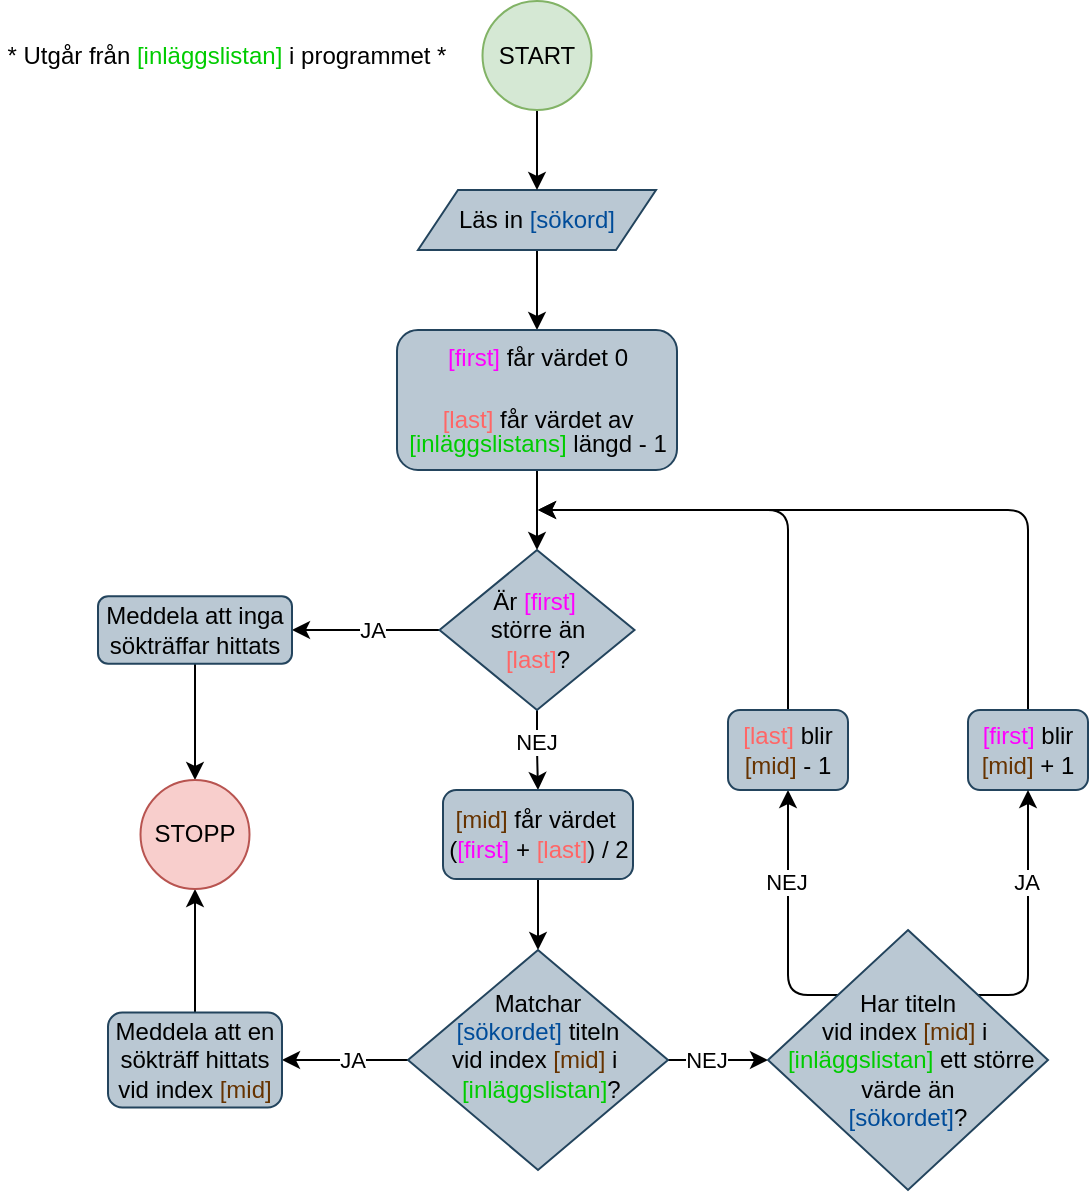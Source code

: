 <mxfile version="25.0.3">
  <diagram id="C5RBs43oDa-KdzZeNtuy" name="Page-1">
    <mxGraphModel dx="1077" dy="597" grid="1" gridSize="10" guides="1" tooltips="1" connect="1" arrows="1" fold="1" page="1" pageScale="1" pageWidth="827" pageHeight="1169" math="0" shadow="0">
      <root>
        <mxCell id="WIyWlLk6GJQsqaUBKTNV-0" />
        <mxCell id="WIyWlLk6GJQsqaUBKTNV-1" parent="WIyWlLk6GJQsqaUBKTNV-0" />
        <mxCell id="NNcjx37EwXT--_4ioJn4-33" style="edgeStyle=orthogonalEdgeStyle;shape=connector;curved=0;rounded=1;orthogonalLoop=1;jettySize=auto;html=1;exitX=0.5;exitY=1;exitDx=0;exitDy=0;entryX=0.5;entryY=0;entryDx=0;entryDy=0;strokeColor=default;align=center;verticalAlign=middle;fontFamily=Helvetica;fontSize=11;fontColor=default;labelBackgroundColor=default;endArrow=classic;" edge="1" parent="WIyWlLk6GJQsqaUBKTNV-1" source="NNcjx37EwXT--_4ioJn4-3" target="NNcjx37EwXT--_4ioJn4-18">
          <mxGeometry relative="1" as="geometry" />
        </mxCell>
        <mxCell id="NNcjx37EwXT--_4ioJn4-3" value="Läs in &lt;font color=&quot;#004c99&quot;&gt;[sökord]&lt;/font&gt;" style="shape=parallelogram;perimeter=parallelogramPerimeter;whiteSpace=wrap;html=1;fixedSize=1;fillColor=#bac8d3;strokeColor=#23445d;" vertex="1" parent="WIyWlLk6GJQsqaUBKTNV-1">
          <mxGeometry x="355" y="140" width="119" height="30" as="geometry" />
        </mxCell>
        <mxCell id="NNcjx37EwXT--_4ioJn4-4" value="* Utgår från &lt;font color=&quot;#00cc00&quot;&gt;[inläggslistan]&lt;/font&gt; i programmet *" style="text;html=1;align=center;verticalAlign=middle;whiteSpace=wrap;rounded=0;" vertex="1" parent="WIyWlLk6GJQsqaUBKTNV-1">
          <mxGeometry x="146.5" y="57.75" width="225" height="30" as="geometry" />
        </mxCell>
        <mxCell id="NNcjx37EwXT--_4ioJn4-35" style="edgeStyle=orthogonalEdgeStyle;shape=connector;curved=0;rounded=1;orthogonalLoop=1;jettySize=auto;html=1;exitX=0.5;exitY=1;exitDx=0;exitDy=0;entryX=0.5;entryY=0;entryDx=0;entryDy=0;strokeColor=default;align=center;verticalAlign=middle;fontFamily=Helvetica;fontSize=11;fontColor=default;labelBackgroundColor=default;endArrow=classic;" edge="1" parent="WIyWlLk6GJQsqaUBKTNV-1" source="NNcjx37EwXT--_4ioJn4-18" target="NNcjx37EwXT--_4ioJn4-34">
          <mxGeometry relative="1" as="geometry" />
        </mxCell>
        <mxCell id="NNcjx37EwXT--_4ioJn4-18" value="&lt;div style=&quot;line-height: 90%;&quot;&gt;&lt;font color=&quot;#ff00ff&quot;&gt;[first]&lt;/font&gt; får värdet 0&lt;/div&gt;&lt;div style=&quot;line-height: 160%;&quot;&gt;&lt;br&gt;&lt;/div&gt;&lt;div style=&quot;line-height: 100%;&quot;&gt;&lt;font color=&quot;#ff6666&quot;&gt;[last]&lt;/font&gt; får värdet av &lt;font color=&quot;#00cc00&quot;&gt;[inläggslistans]&lt;/font&gt; längd - 1&lt;br&gt;&lt;/div&gt;" style="rounded=1;whiteSpace=wrap;html=1;fontSize=12;glass=0;strokeWidth=1;shadow=0;fillColor=#bac8d3;strokeColor=#23445d;" vertex="1" parent="WIyWlLk6GJQsqaUBKTNV-1">
          <mxGeometry x="344.5" y="210" width="140" height="70" as="geometry" />
        </mxCell>
        <mxCell id="NNcjx37EwXT--_4ioJn4-54" style="edgeStyle=orthogonalEdgeStyle;shape=connector;curved=0;rounded=1;orthogonalLoop=1;jettySize=auto;html=1;exitX=0.5;exitY=1;exitDx=0;exitDy=0;entryX=0.5;entryY=0;entryDx=0;entryDy=0;strokeColor=default;align=center;verticalAlign=middle;fontFamily=Helvetica;fontSize=11;fontColor=default;labelBackgroundColor=default;endArrow=classic;" edge="1" parent="WIyWlLk6GJQsqaUBKTNV-1" source="NNcjx37EwXT--_4ioJn4-31" target="NNcjx37EwXT--_4ioJn4-3">
          <mxGeometry relative="1" as="geometry" />
        </mxCell>
        <mxCell id="NNcjx37EwXT--_4ioJn4-31" value="START" style="ellipse;whiteSpace=wrap;html=1;aspect=fixed;fillColor=#d5e8d4;strokeColor=#82b366;" vertex="1" parent="WIyWlLk6GJQsqaUBKTNV-1">
          <mxGeometry x="387.25" y="45.5" width="54.5" height="54.5" as="geometry" />
        </mxCell>
        <mxCell id="NNcjx37EwXT--_4ioJn4-48" style="edgeStyle=orthogonalEdgeStyle;shape=connector;curved=0;rounded=1;orthogonalLoop=1;jettySize=auto;html=1;exitX=0.5;exitY=1;exitDx=0;exitDy=0;entryX=0.5;entryY=0;entryDx=0;entryDy=0;strokeColor=default;align=center;verticalAlign=middle;fontFamily=Helvetica;fontSize=11;fontColor=default;labelBackgroundColor=default;endArrow=classic;" edge="1" parent="WIyWlLk6GJQsqaUBKTNV-1" source="NNcjx37EwXT--_4ioJn4-34" target="NNcjx37EwXT--_4ioJn4-36">
          <mxGeometry relative="1" as="geometry" />
        </mxCell>
        <mxCell id="NNcjx37EwXT--_4ioJn4-62" value="NEJ" style="edgeLabel;html=1;align=center;verticalAlign=middle;resizable=0;points=[];fontFamily=Helvetica;fontSize=11;fontColor=default;labelBackgroundColor=default;" vertex="1" connectable="0" parent="NNcjx37EwXT--_4ioJn4-48">
          <mxGeometry x="-0.219" y="1" relative="1" as="geometry">
            <mxPoint x="-2" as="offset" />
          </mxGeometry>
        </mxCell>
        <mxCell id="NNcjx37EwXT--_4ioJn4-59" style="edgeStyle=orthogonalEdgeStyle;shape=connector;curved=0;rounded=1;orthogonalLoop=1;jettySize=auto;html=1;exitX=0;exitY=0.5;exitDx=0;exitDy=0;entryX=1;entryY=0.5;entryDx=0;entryDy=0;strokeColor=default;align=center;verticalAlign=middle;fontFamily=Helvetica;fontSize=11;fontColor=default;labelBackgroundColor=default;endArrow=classic;" edge="1" parent="WIyWlLk6GJQsqaUBKTNV-1" source="NNcjx37EwXT--_4ioJn4-34" target="NNcjx37EwXT--_4ioJn4-55">
          <mxGeometry relative="1" as="geometry" />
        </mxCell>
        <mxCell id="NNcjx37EwXT--_4ioJn4-67" value="JA" style="edgeLabel;html=1;align=center;verticalAlign=middle;resizable=0;points=[];fontFamily=Helvetica;fontSize=11;fontColor=default;labelBackgroundColor=default;" vertex="1" connectable="0" parent="NNcjx37EwXT--_4ioJn4-59">
          <mxGeometry x="0.044" y="-1" relative="1" as="geometry">
            <mxPoint x="4" y="1" as="offset" />
          </mxGeometry>
        </mxCell>
        <mxCell id="NNcjx37EwXT--_4ioJn4-34" value="&lt;div&gt;Är &lt;font color=&quot;#ff00ff&quot;&gt;[first]&lt;/font&gt;&amp;nbsp;&lt;/div&gt;&lt;div&gt;större än &lt;font color=&quot;#ff6666&quot;&gt;&lt;br&gt;&lt;/font&gt;&lt;/div&gt;&lt;div&gt;&lt;font color=&quot;#ff6666&quot;&gt;[last]&lt;/font&gt;?&lt;/div&gt;" style="rhombus;whiteSpace=wrap;html=1;fillColor=#bac8d3;strokeColor=#23445d;" vertex="1" parent="WIyWlLk6GJQsqaUBKTNV-1">
          <mxGeometry x="365.75" y="320" width="97.5" height="80" as="geometry" />
        </mxCell>
        <mxCell id="NNcjx37EwXT--_4ioJn4-49" style="edgeStyle=orthogonalEdgeStyle;shape=connector;curved=0;rounded=1;orthogonalLoop=1;jettySize=auto;html=1;exitX=0.5;exitY=1;exitDx=0;exitDy=0;entryX=0.5;entryY=0;entryDx=0;entryDy=0;strokeColor=default;align=center;verticalAlign=middle;fontFamily=Helvetica;fontSize=11;fontColor=default;labelBackgroundColor=default;endArrow=classic;" edge="1" parent="WIyWlLk6GJQsqaUBKTNV-1" source="NNcjx37EwXT--_4ioJn4-36" target="NNcjx37EwXT--_4ioJn4-38">
          <mxGeometry relative="1" as="geometry" />
        </mxCell>
        <mxCell id="NNcjx37EwXT--_4ioJn4-36" value="&lt;div&gt;&lt;font color=&quot;#663300&quot;&gt;[mid]&lt;/font&gt; får värdet&amp;nbsp;&lt;/div&gt;&lt;div&gt;(&lt;font color=&quot;#ff00ff&quot;&gt;[first]&lt;/font&gt; + &lt;font color=&quot;#ff6666&quot;&gt;[last]&lt;/font&gt;) / 2&lt;/div&gt;" style="rounded=1;whiteSpace=wrap;html=1;fontSize=12;glass=0;strokeWidth=1;shadow=0;fillColor=#bac8d3;strokeColor=#23445d;" vertex="1" parent="WIyWlLk6GJQsqaUBKTNV-1">
          <mxGeometry x="367.5" y="440" width="95" height="44.5" as="geometry" />
        </mxCell>
        <mxCell id="NNcjx37EwXT--_4ioJn4-50" style="edgeStyle=orthogonalEdgeStyle;shape=connector;curved=0;rounded=1;orthogonalLoop=1;jettySize=auto;html=1;exitX=1;exitY=0.5;exitDx=0;exitDy=0;entryX=0;entryY=0.5;entryDx=0;entryDy=0;strokeColor=default;align=center;verticalAlign=middle;fontFamily=Helvetica;fontSize=11;fontColor=default;labelBackgroundColor=default;endArrow=classic;" edge="1" parent="WIyWlLk6GJQsqaUBKTNV-1" source="NNcjx37EwXT--_4ioJn4-38" target="NNcjx37EwXT--_4ioJn4-42">
          <mxGeometry relative="1" as="geometry" />
        </mxCell>
        <mxCell id="NNcjx37EwXT--_4ioJn4-64" value="NEJ" style="edgeLabel;html=1;align=center;verticalAlign=middle;resizable=0;points=[];fontFamily=Helvetica;fontSize=11;fontColor=default;labelBackgroundColor=default;" vertex="1" connectable="0" parent="NNcjx37EwXT--_4ioJn4-50">
          <mxGeometry x="-0.377" y="2" relative="1" as="geometry">
            <mxPoint x="3" y="2" as="offset" />
          </mxGeometry>
        </mxCell>
        <mxCell id="NNcjx37EwXT--_4ioJn4-53" style="edgeStyle=orthogonalEdgeStyle;shape=connector;curved=0;rounded=1;orthogonalLoop=1;jettySize=auto;html=1;exitX=0;exitY=0.5;exitDx=0;exitDy=0;entryX=1;entryY=0.5;entryDx=0;entryDy=0;strokeColor=default;align=center;verticalAlign=middle;fontFamily=Helvetica;fontSize=11;fontColor=default;labelBackgroundColor=default;endArrow=classic;" edge="1" parent="WIyWlLk6GJQsqaUBKTNV-1" source="NNcjx37EwXT--_4ioJn4-38" target="NNcjx37EwXT--_4ioJn4-52">
          <mxGeometry relative="1" as="geometry" />
        </mxCell>
        <mxCell id="NNcjx37EwXT--_4ioJn4-63" value="JA" style="edgeLabel;html=1;align=center;verticalAlign=middle;resizable=0;points=[];fontFamily=Helvetica;fontSize=11;fontColor=default;labelBackgroundColor=default;" vertex="1" connectable="0" parent="NNcjx37EwXT--_4ioJn4-53">
          <mxGeometry x="-0.088" relative="1" as="geometry">
            <mxPoint as="offset" />
          </mxGeometry>
        </mxCell>
        <mxCell id="NNcjx37EwXT--_4ioJn4-38" value="&lt;div&gt;&lt;br&gt;&lt;/div&gt;&lt;div&gt;Matchar&lt;/div&gt;&lt;div style=&quot;padding-top: 0px; padding-bottom: 0px; margin-bottom: 0px;&quot;&gt;&lt;font color=&quot;#004c99&quot;&gt;[sökordet]&lt;/font&gt; titeln &lt;br&gt;&lt;/div&gt;&lt;div&gt;vid index &lt;font color=&quot;#663300&quot;&gt;[mid]&lt;/font&gt; i&amp;nbsp;&lt;/div&gt;&lt;div&gt;&lt;font color=&quot;#00cc00&quot;&gt;&amp;nbsp;[inläggslistan]&lt;/font&gt;?&lt;/div&gt;&lt;div&gt;&lt;br&gt;&lt;/div&gt;&lt;div&gt;&lt;br&gt;&lt;/div&gt;" style="rhombus;whiteSpace=wrap;html=1;fillColor=#bac8d3;strokeColor=#23445d;" vertex="1" parent="WIyWlLk6GJQsqaUBKTNV-1">
          <mxGeometry x="350" y="520" width="130" height="110" as="geometry" />
        </mxCell>
        <mxCell id="NNcjx37EwXT--_4ioJn4-47" style="edgeStyle=orthogonalEdgeStyle;shape=connector;curved=0;rounded=1;orthogonalLoop=1;jettySize=auto;html=1;exitX=0.5;exitY=0;exitDx=0;exitDy=0;strokeColor=default;align=center;verticalAlign=middle;fontFamily=Helvetica;fontSize=11;fontColor=default;labelBackgroundColor=default;endArrow=classic;" edge="1" parent="WIyWlLk6GJQsqaUBKTNV-1" source="NNcjx37EwXT--_4ioJn4-40">
          <mxGeometry relative="1" as="geometry">
            <mxPoint x="415" y="300" as="targetPoint" />
            <Array as="points">
              <mxPoint x="660" y="300" />
            </Array>
          </mxGeometry>
        </mxCell>
        <mxCell id="NNcjx37EwXT--_4ioJn4-40" value="&lt;font color=&quot;#ff00ff&quot;&gt;[first]&lt;/font&gt; blir &lt;font color=&quot;#663300&quot;&gt;[mid]&lt;/font&gt; + 1" style="rounded=1;whiteSpace=wrap;html=1;fontSize=12;glass=0;strokeWidth=1;shadow=0;fillColor=#bac8d3;strokeColor=#23445d;" vertex="1" parent="WIyWlLk6GJQsqaUBKTNV-1">
          <mxGeometry x="630" y="400" width="60" height="40" as="geometry" />
        </mxCell>
        <mxCell id="NNcjx37EwXT--_4ioJn4-44" style="edgeStyle=orthogonalEdgeStyle;shape=connector;curved=0;rounded=1;orthogonalLoop=1;jettySize=auto;html=1;exitX=1;exitY=0;exitDx=0;exitDy=0;entryX=0.5;entryY=1;entryDx=0;entryDy=0;strokeColor=default;align=center;verticalAlign=middle;fontFamily=Helvetica;fontSize=11;fontColor=default;labelBackgroundColor=default;endArrow=classic;" edge="1" parent="WIyWlLk6GJQsqaUBKTNV-1" source="NNcjx37EwXT--_4ioJn4-42" target="NNcjx37EwXT--_4ioJn4-40">
          <mxGeometry relative="1" as="geometry">
            <Array as="points">
              <mxPoint x="660" y="543" />
            </Array>
          </mxGeometry>
        </mxCell>
        <mxCell id="NNcjx37EwXT--_4ioJn4-65" value="JA" style="edgeLabel;html=1;align=center;verticalAlign=middle;resizable=0;points=[];fontFamily=Helvetica;fontSize=11;fontColor=default;labelBackgroundColor=default;" vertex="1" connectable="0" parent="NNcjx37EwXT--_4ioJn4-44">
          <mxGeometry x="0.288" y="-1" relative="1" as="geometry">
            <mxPoint x="-2" as="offset" />
          </mxGeometry>
        </mxCell>
        <mxCell id="NNcjx37EwXT--_4ioJn4-45" style="edgeStyle=orthogonalEdgeStyle;shape=connector;curved=0;rounded=1;orthogonalLoop=1;jettySize=auto;html=1;exitX=0;exitY=0;exitDx=0;exitDy=0;entryX=0.5;entryY=1;entryDx=0;entryDy=0;strokeColor=default;align=center;verticalAlign=middle;fontFamily=Helvetica;fontSize=11;fontColor=default;labelBackgroundColor=default;endArrow=classic;" edge="1" parent="WIyWlLk6GJQsqaUBKTNV-1" source="NNcjx37EwXT--_4ioJn4-42" target="NNcjx37EwXT--_4ioJn4-43">
          <mxGeometry relative="1" as="geometry">
            <Array as="points">
              <mxPoint x="540" y="543" />
            </Array>
          </mxGeometry>
        </mxCell>
        <mxCell id="NNcjx37EwXT--_4ioJn4-66" value="NEJ" style="edgeLabel;html=1;align=center;verticalAlign=middle;resizable=0;points=[];fontFamily=Helvetica;fontSize=11;fontColor=default;labelBackgroundColor=default;" vertex="1" connectable="0" parent="NNcjx37EwXT--_4ioJn4-45">
          <mxGeometry x="0.341" y="2" relative="1" as="geometry">
            <mxPoint x="1" y="4" as="offset" />
          </mxGeometry>
        </mxCell>
        <mxCell id="NNcjx37EwXT--_4ioJn4-42" value="&lt;div&gt;&lt;br&gt;&lt;/div&gt;&lt;div&gt;Har titeln &lt;br&gt;&lt;/div&gt;&lt;div&gt;vid index &lt;font color=&quot;#663300&quot;&gt;[mid]&lt;/font&gt; i&amp;nbsp;&lt;/div&gt;&lt;div&gt;&lt;font color=&quot;#00cc00&quot;&gt;&amp;nbsp;[inläggslistan]&lt;/font&gt; ett större värde än &lt;br&gt;&lt;/div&gt;&lt;div&gt;&lt;font color=&quot;#004c99&quot;&gt;[sökordet]&lt;/font&gt;?&lt;/div&gt;&lt;div&gt;&lt;br&gt;&lt;/div&gt;" style="rhombus;whiteSpace=wrap;html=1;fillColor=#bac8d3;strokeColor=#23445d;" vertex="1" parent="WIyWlLk6GJQsqaUBKTNV-1">
          <mxGeometry x="530" y="510" width="140" height="130" as="geometry" />
        </mxCell>
        <mxCell id="NNcjx37EwXT--_4ioJn4-46" style="edgeStyle=orthogonalEdgeStyle;shape=connector;curved=0;rounded=1;orthogonalLoop=1;jettySize=auto;html=1;exitX=0.5;exitY=0;exitDx=0;exitDy=0;strokeColor=default;align=center;verticalAlign=middle;fontFamily=Helvetica;fontSize=11;fontColor=default;labelBackgroundColor=default;endArrow=classic;" edge="1" parent="WIyWlLk6GJQsqaUBKTNV-1" source="NNcjx37EwXT--_4ioJn4-43">
          <mxGeometry relative="1" as="geometry">
            <mxPoint x="415" y="300" as="targetPoint" />
            <Array as="points">
              <mxPoint x="540" y="300" />
            </Array>
          </mxGeometry>
        </mxCell>
        <mxCell id="NNcjx37EwXT--_4ioJn4-43" value="&lt;font color=&quot;#ff6666&quot;&gt;[last]&lt;/font&gt; blir &lt;font color=&quot;#663300&quot;&gt;[mid]&lt;/font&gt; - 1" style="rounded=1;whiteSpace=wrap;html=1;fontSize=12;glass=0;strokeWidth=1;shadow=0;fillColor=#bac8d3;strokeColor=#23445d;" vertex="1" parent="WIyWlLk6GJQsqaUBKTNV-1">
          <mxGeometry x="510" y="400" width="60" height="40" as="geometry" />
        </mxCell>
        <mxCell id="NNcjx37EwXT--_4ioJn4-61" style="edgeStyle=orthogonalEdgeStyle;shape=connector;curved=0;rounded=1;orthogonalLoop=1;jettySize=auto;html=1;exitX=0.5;exitY=0;exitDx=0;exitDy=0;entryX=0.5;entryY=1;entryDx=0;entryDy=0;strokeColor=default;align=center;verticalAlign=middle;fontFamily=Helvetica;fontSize=11;fontColor=default;labelBackgroundColor=default;endArrow=classic;" edge="1" parent="WIyWlLk6GJQsqaUBKTNV-1" source="NNcjx37EwXT--_4ioJn4-52" target="NNcjx37EwXT--_4ioJn4-58">
          <mxGeometry relative="1" as="geometry" />
        </mxCell>
        <mxCell id="NNcjx37EwXT--_4ioJn4-52" value="Meddela att en sökträff hittats vid index &lt;font color=&quot;#663300&quot;&gt;[mid]&lt;/font&gt;" style="rounded=1;whiteSpace=wrap;html=1;fillColor=#bac8d3;strokeColor=#23445d;" vertex="1" parent="WIyWlLk6GJQsqaUBKTNV-1">
          <mxGeometry x="200" y="551.25" width="87" height="47.5" as="geometry" />
        </mxCell>
        <mxCell id="NNcjx37EwXT--_4ioJn4-60" style="edgeStyle=orthogonalEdgeStyle;shape=connector;curved=0;rounded=1;orthogonalLoop=1;jettySize=auto;html=1;exitX=0.5;exitY=1;exitDx=0;exitDy=0;entryX=0.5;entryY=0;entryDx=0;entryDy=0;strokeColor=default;align=center;verticalAlign=middle;fontFamily=Helvetica;fontSize=11;fontColor=default;labelBackgroundColor=default;endArrow=classic;" edge="1" parent="WIyWlLk6GJQsqaUBKTNV-1" source="NNcjx37EwXT--_4ioJn4-55" target="NNcjx37EwXT--_4ioJn4-58">
          <mxGeometry relative="1" as="geometry" />
        </mxCell>
        <mxCell id="NNcjx37EwXT--_4ioJn4-55" value="Meddela att inga sökträffar hittats" style="rounded=1;whiteSpace=wrap;html=1;fillColor=#bac8d3;strokeColor=#23445d;" vertex="1" parent="WIyWlLk6GJQsqaUBKTNV-1">
          <mxGeometry x="195" y="343.12" width="97" height="33.75" as="geometry" />
        </mxCell>
        <mxCell id="NNcjx37EwXT--_4ioJn4-58" value="STOPP" style="ellipse;whiteSpace=wrap;html=1;aspect=fixed;fillColor=#f8cecc;strokeColor=#b85450;" vertex="1" parent="WIyWlLk6GJQsqaUBKTNV-1">
          <mxGeometry x="216.25" y="435" width="54.5" height="54.5" as="geometry" />
        </mxCell>
      </root>
    </mxGraphModel>
  </diagram>
</mxfile>
